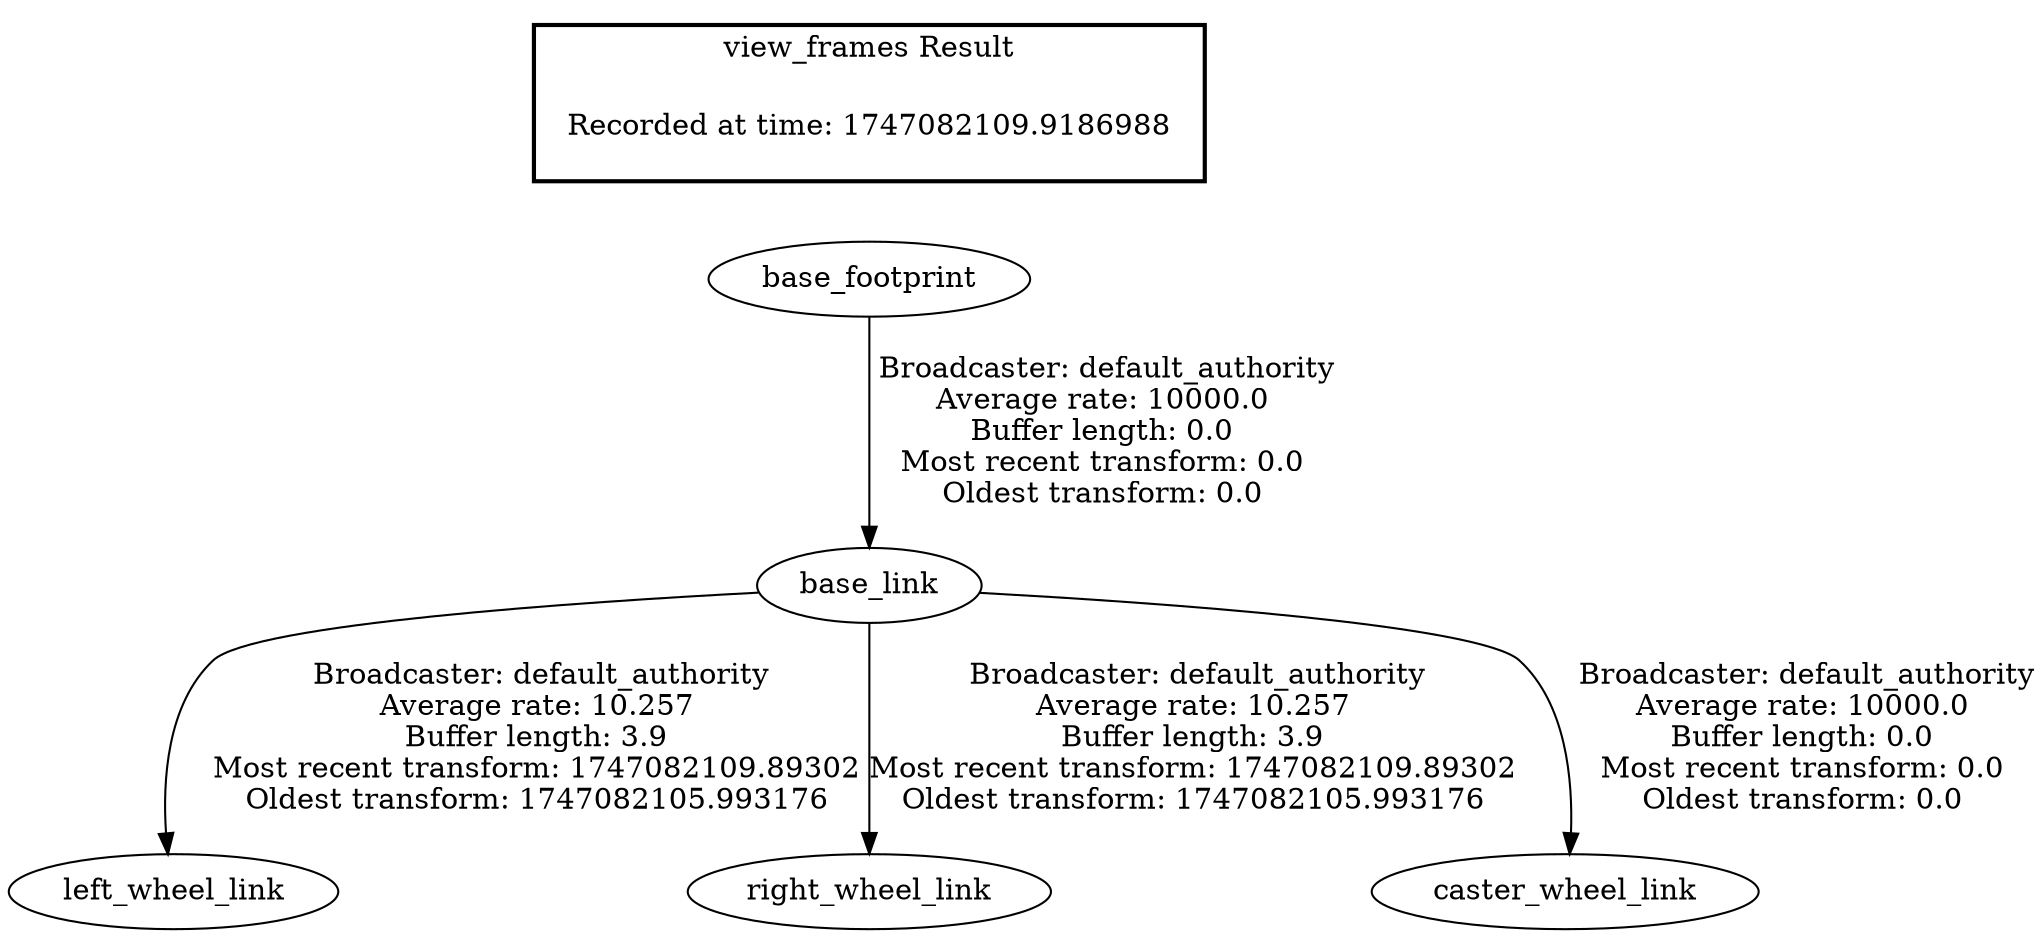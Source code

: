 digraph G {
"base_link" -> "left_wheel_link"[label=" Broadcaster: default_authority\nAverage rate: 10.257\nBuffer length: 3.9\nMost recent transform: 1747082109.89302\nOldest transform: 1747082105.993176\n"];
"base_footprint" -> "base_link"[label=" Broadcaster: default_authority\nAverage rate: 10000.0\nBuffer length: 0.0\nMost recent transform: 0.0\nOldest transform: 0.0\n"];
"base_link" -> "right_wheel_link"[label=" Broadcaster: default_authority\nAverage rate: 10.257\nBuffer length: 3.9\nMost recent transform: 1747082109.89302\nOldest transform: 1747082105.993176\n"];
"base_link" -> "caster_wheel_link"[label=" Broadcaster: default_authority\nAverage rate: 10000.0\nBuffer length: 0.0\nMost recent transform: 0.0\nOldest transform: 0.0\n"];
edge [style=invis];
 subgraph cluster_legend { style=bold; color=black; label ="view_frames Result";
"Recorded at time: 1747082109.9186988"[ shape=plaintext ] ;
}->"base_footprint";
}